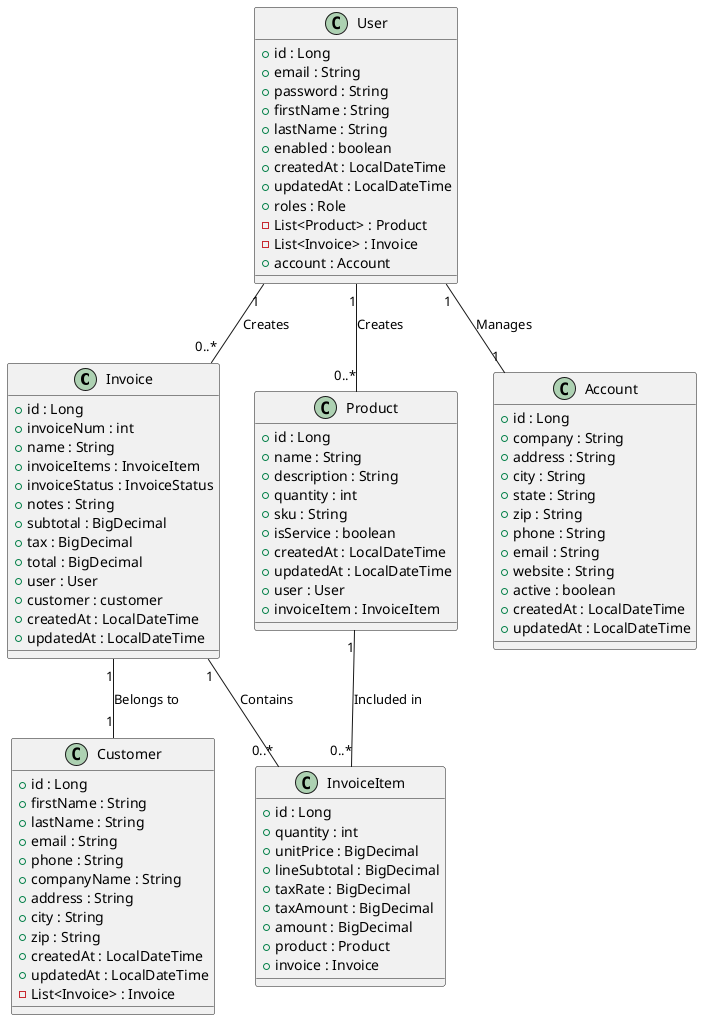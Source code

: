 @startuml
  class Invoice {
  + id : Long
  + invoiceNum : int
  + name : String
  + invoiceItems : InvoiceItem
  + invoiceStatus : InvoiceStatus
  + notes : String
  + subtotal : BigDecimal
  + tax : BigDecimal
  + total : BigDecimal
  + user : User
  + customer : customer
  + createdAt : LocalDateTime
  + updatedAt : LocalDateTime

  }


class Product {
 + id : Long
 + name : String
 + description : String
 + quantity : int
 + sku : String
 + isService : boolean
 + createdAt : LocalDateTime
 + updatedAt : LocalDateTime
 + user : User
 + invoiceItem : InvoiceItem

}

class Customer {
 + id : Long
 + firstName : String
 + lastName : String
 + email : String
 + phone : String
 + companyName : String
 + address : String
 + city : String
 + zip : String
 + createdAt : LocalDateTime
 + updatedAt : LocalDateTime
 - List<Invoice> : Invoice

}



  class User {
 + id : Long
 + email : String
 + password : String
 + firstName : String
 + lastName : String
 + enabled : boolean
 + createdAt : LocalDateTime
 + updatedAt : LocalDateTime
 + roles : Role
 - List<Product> : Product
 - List<Invoice> : Invoice
 + account : Account
  }

  class Account {
 + id : Long
 + company : String
 + address : String
 + city : String
 + state : String
 + zip : String
 + phone : String
 + email : String
 + website : String
 + active : boolean
 + createdAt : LocalDateTime
 + updatedAt : LocalDateTime
  }

  class InvoiceItem {
  + id : Long
  + quantity : int
  + unitPrice : BigDecimal
  + lineSubtotal : BigDecimal
  + taxRate : BigDecimal
  + taxAmount : BigDecimal
  + amount : BigDecimal
  + product : Product
  + invoice : Invoice


   }



Invoice "1" -- "0..*" InvoiceItem : Contains
Product "1" -- "0..*" InvoiceItem : Included in
Invoice "1" -- "1" Customer : Belongs to
User "1" -- "0..*" Product : Creates
User "1" -- "0..*" Invoice : Creates
User "1" -- "1" Account : Manages

@enduml
